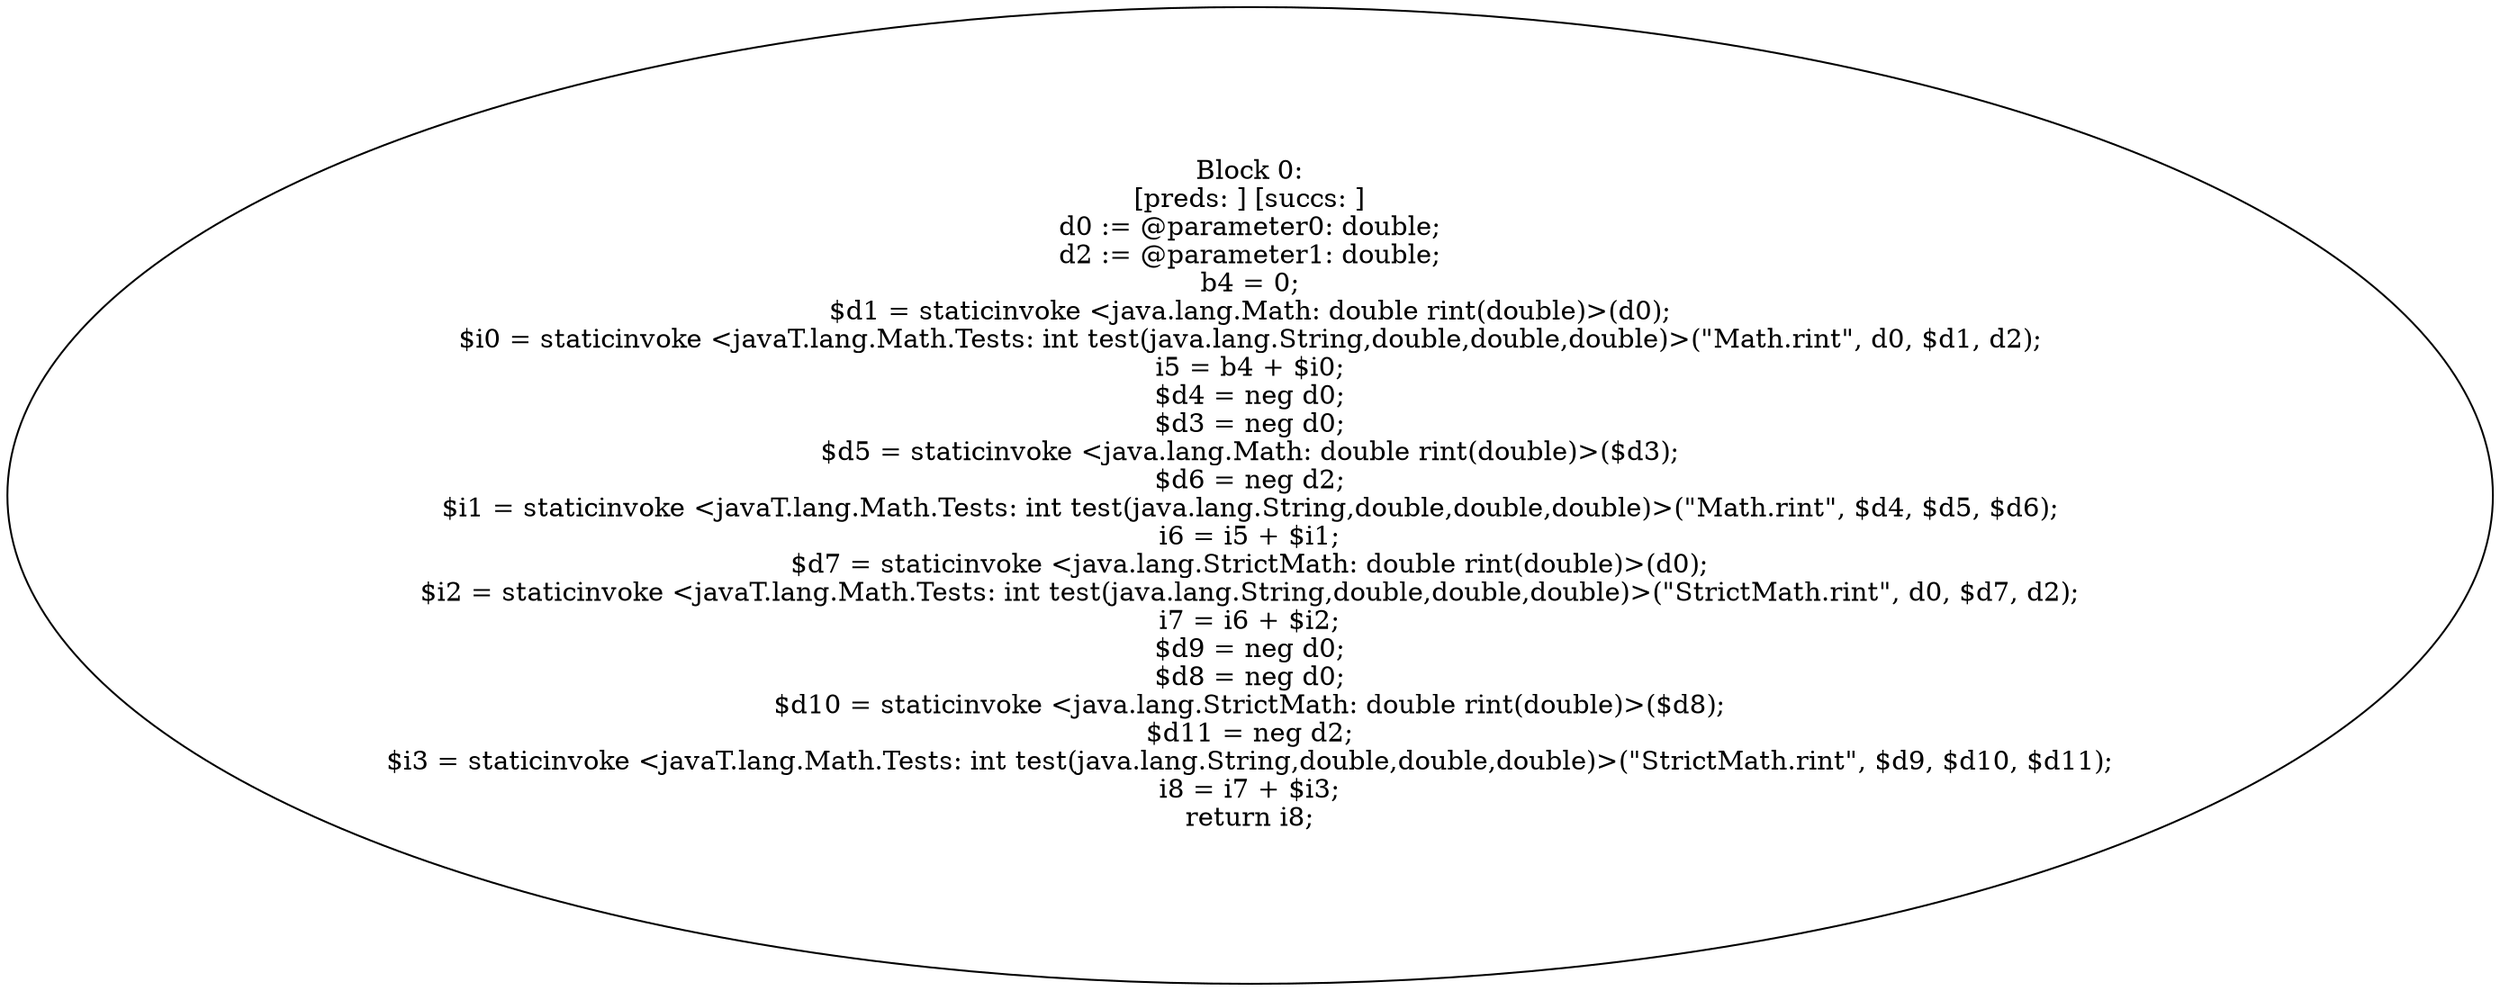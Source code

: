 digraph "unitGraph" {
    "Block 0:
[preds: ] [succs: ]
d0 := @parameter0: double;
d2 := @parameter1: double;
b4 = 0;
$d1 = staticinvoke <java.lang.Math: double rint(double)>(d0);
$i0 = staticinvoke <javaT.lang.Math.Tests: int test(java.lang.String,double,double,double)>(\"Math.rint\", d0, $d1, d2);
i5 = b4 + $i0;
$d4 = neg d0;
$d3 = neg d0;
$d5 = staticinvoke <java.lang.Math: double rint(double)>($d3);
$d6 = neg d2;
$i1 = staticinvoke <javaT.lang.Math.Tests: int test(java.lang.String,double,double,double)>(\"Math.rint\", $d4, $d5, $d6);
i6 = i5 + $i1;
$d7 = staticinvoke <java.lang.StrictMath: double rint(double)>(d0);
$i2 = staticinvoke <javaT.lang.Math.Tests: int test(java.lang.String,double,double,double)>(\"StrictMath.rint\", d0, $d7, d2);
i7 = i6 + $i2;
$d9 = neg d0;
$d8 = neg d0;
$d10 = staticinvoke <java.lang.StrictMath: double rint(double)>($d8);
$d11 = neg d2;
$i3 = staticinvoke <javaT.lang.Math.Tests: int test(java.lang.String,double,double,double)>(\"StrictMath.rint\", $d9, $d10, $d11);
i8 = i7 + $i3;
return i8;
"
}
